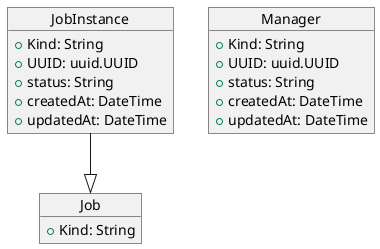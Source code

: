 @startuml

object Job{
  +Kind: String
}

object JobInstance {
  +Kind: String
  +UUID: uuid.UUID
  +status: String
  +createdAt: DateTime
  +updatedAt: DateTime
}

JobInstance --|> Job

object Manager {
  +Kind: String
  +UUID: uuid.UUID
  +status: String
  +createdAt: DateTime
  +updatedAt: DateTime
}

@enduml